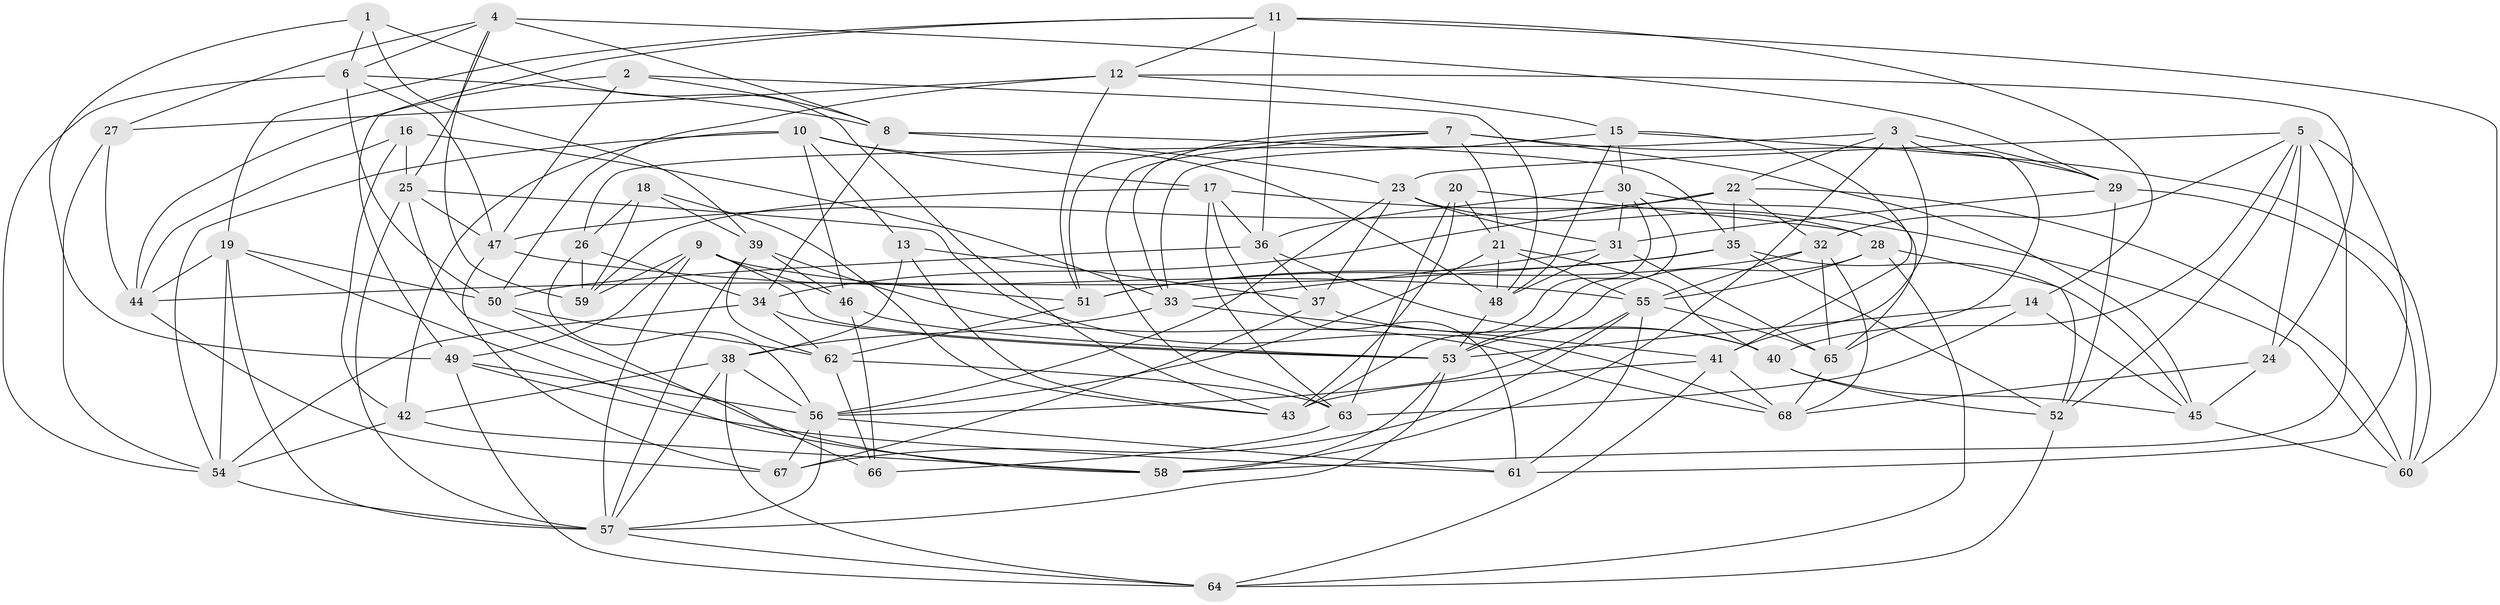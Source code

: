 // original degree distribution, {4: 1.0}
// Generated by graph-tools (version 1.1) at 2025/26/03/09/25 03:26:51]
// undirected, 68 vertices, 197 edges
graph export_dot {
graph [start="1"]
  node [color=gray90,style=filled];
  1;
  2;
  3;
  4;
  5;
  6;
  7;
  8;
  9;
  10;
  11;
  12;
  13;
  14;
  15;
  16;
  17;
  18;
  19;
  20;
  21;
  22;
  23;
  24;
  25;
  26;
  27;
  28;
  29;
  30;
  31;
  32;
  33;
  34;
  35;
  36;
  37;
  38;
  39;
  40;
  41;
  42;
  43;
  44;
  45;
  46;
  47;
  48;
  49;
  50;
  51;
  52;
  53;
  54;
  55;
  56;
  57;
  58;
  59;
  60;
  61;
  62;
  63;
  64;
  65;
  66;
  67;
  68;
  1 -- 6 [weight=1.0];
  1 -- 39 [weight=1.0];
  1 -- 43 [weight=1.0];
  1 -- 49 [weight=1.0];
  2 -- 8 [weight=1.0];
  2 -- 44 [weight=1.0];
  2 -- 47 [weight=1.0];
  2 -- 48 [weight=1.0];
  3 -- 22 [weight=1.0];
  3 -- 26 [weight=1.0];
  3 -- 29 [weight=1.0];
  3 -- 41 [weight=1.0];
  3 -- 58 [weight=1.0];
  3 -- 65 [weight=1.0];
  4 -- 6 [weight=1.0];
  4 -- 8 [weight=1.0];
  4 -- 25 [weight=1.0];
  4 -- 27 [weight=1.0];
  4 -- 29 [weight=1.0];
  4 -- 59 [weight=1.0];
  5 -- 23 [weight=1.0];
  5 -- 24 [weight=1.0];
  5 -- 32 [weight=1.0];
  5 -- 40 [weight=1.0];
  5 -- 52 [weight=1.0];
  5 -- 58 [weight=2.0];
  5 -- 61 [weight=1.0];
  6 -- 8 [weight=1.0];
  6 -- 47 [weight=1.0];
  6 -- 50 [weight=1.0];
  6 -- 54 [weight=1.0];
  7 -- 21 [weight=1.0];
  7 -- 29 [weight=1.0];
  7 -- 33 [weight=1.0];
  7 -- 45 [weight=1.0];
  7 -- 51 [weight=1.0];
  7 -- 63 [weight=1.0];
  8 -- 23 [weight=1.0];
  8 -- 34 [weight=1.0];
  8 -- 35 [weight=1.0];
  9 -- 46 [weight=1.0];
  9 -- 49 [weight=1.0];
  9 -- 51 [weight=1.0];
  9 -- 53 [weight=1.0];
  9 -- 57 [weight=1.0];
  9 -- 59 [weight=1.0];
  10 -- 13 [weight=1.0];
  10 -- 17 [weight=1.0];
  10 -- 42 [weight=1.0];
  10 -- 46 [weight=1.0];
  10 -- 48 [weight=1.0];
  10 -- 54 [weight=1.0];
  11 -- 12 [weight=1.0];
  11 -- 14 [weight=1.0];
  11 -- 19 [weight=1.0];
  11 -- 36 [weight=1.0];
  11 -- 49 [weight=1.0];
  11 -- 60 [weight=1.0];
  12 -- 15 [weight=1.0];
  12 -- 24 [weight=1.0];
  12 -- 27 [weight=1.0];
  12 -- 50 [weight=1.0];
  12 -- 51 [weight=1.0];
  13 -- 37 [weight=1.0];
  13 -- 38 [weight=1.0];
  13 -- 43 [weight=1.0];
  14 -- 45 [weight=1.0];
  14 -- 53 [weight=1.0];
  14 -- 63 [weight=1.0];
  15 -- 30 [weight=1.0];
  15 -- 33 [weight=1.0];
  15 -- 41 [weight=1.0];
  15 -- 48 [weight=1.0];
  15 -- 60 [weight=1.0];
  16 -- 25 [weight=1.0];
  16 -- 33 [weight=1.0];
  16 -- 42 [weight=1.0];
  16 -- 44 [weight=1.0];
  17 -- 36 [weight=1.0];
  17 -- 59 [weight=1.0];
  17 -- 60 [weight=1.0];
  17 -- 61 [weight=1.0];
  17 -- 63 [weight=1.0];
  18 -- 26 [weight=1.0];
  18 -- 39 [weight=1.0];
  18 -- 43 [weight=1.0];
  18 -- 59 [weight=1.0];
  19 -- 44 [weight=1.0];
  19 -- 50 [weight=1.0];
  19 -- 54 [weight=1.0];
  19 -- 57 [weight=1.0];
  19 -- 58 [weight=1.0];
  20 -- 21 [weight=1.0];
  20 -- 28 [weight=1.0];
  20 -- 43 [weight=1.0];
  20 -- 63 [weight=1.0];
  21 -- 40 [weight=1.0];
  21 -- 48 [weight=1.0];
  21 -- 55 [weight=1.0];
  21 -- 56 [weight=1.0];
  22 -- 32 [weight=1.0];
  22 -- 34 [weight=1.0];
  22 -- 35 [weight=1.0];
  22 -- 47 [weight=1.0];
  22 -- 60 [weight=1.0];
  23 -- 28 [weight=1.0];
  23 -- 31 [weight=1.0];
  23 -- 37 [weight=1.0];
  23 -- 56 [weight=1.0];
  24 -- 45 [weight=1.0];
  24 -- 68 [weight=1.0];
  25 -- 47 [weight=1.0];
  25 -- 57 [weight=1.0];
  25 -- 58 [weight=1.0];
  25 -- 68 [weight=1.0];
  26 -- 34 [weight=1.0];
  26 -- 56 [weight=1.0];
  26 -- 59 [weight=2.0];
  27 -- 44 [weight=1.0];
  27 -- 54 [weight=1.0];
  28 -- 52 [weight=1.0];
  28 -- 53 [weight=1.0];
  28 -- 55 [weight=1.0];
  28 -- 64 [weight=1.0];
  29 -- 31 [weight=1.0];
  29 -- 52 [weight=1.0];
  29 -- 60 [weight=1.0];
  30 -- 31 [weight=1.0];
  30 -- 36 [weight=1.0];
  30 -- 43 [weight=1.0];
  30 -- 53 [weight=1.0];
  30 -- 65 [weight=1.0];
  31 -- 33 [weight=1.0];
  31 -- 48 [weight=1.0];
  31 -- 65 [weight=1.0];
  32 -- 51 [weight=1.0];
  32 -- 55 [weight=1.0];
  32 -- 65 [weight=1.0];
  32 -- 68 [weight=1.0];
  33 -- 38 [weight=1.0];
  33 -- 41 [weight=1.0];
  34 -- 53 [weight=1.0];
  34 -- 54 [weight=1.0];
  34 -- 62 [weight=1.0];
  35 -- 44 [weight=1.0];
  35 -- 45 [weight=1.0];
  35 -- 51 [weight=1.0];
  35 -- 52 [weight=1.0];
  36 -- 37 [weight=1.0];
  36 -- 40 [weight=1.0];
  36 -- 50 [weight=1.0];
  37 -- 40 [weight=1.0];
  37 -- 67 [weight=2.0];
  38 -- 42 [weight=1.0];
  38 -- 56 [weight=1.0];
  38 -- 57 [weight=1.0];
  38 -- 64 [weight=1.0];
  39 -- 46 [weight=1.0];
  39 -- 57 [weight=1.0];
  39 -- 62 [weight=1.0];
  39 -- 68 [weight=1.0];
  40 -- 45 [weight=1.0];
  40 -- 52 [weight=1.0];
  41 -- 43 [weight=1.0];
  41 -- 64 [weight=1.0];
  41 -- 68 [weight=1.0];
  42 -- 54 [weight=1.0];
  42 -- 58 [weight=2.0];
  44 -- 67 [weight=1.0];
  45 -- 60 [weight=1.0];
  46 -- 53 [weight=2.0];
  46 -- 66 [weight=1.0];
  47 -- 55 [weight=1.0];
  47 -- 67 [weight=1.0];
  48 -- 53 [weight=1.0];
  49 -- 56 [weight=1.0];
  49 -- 61 [weight=1.0];
  49 -- 64 [weight=1.0];
  50 -- 62 [weight=1.0];
  50 -- 66 [weight=1.0];
  51 -- 62 [weight=1.0];
  52 -- 64 [weight=1.0];
  53 -- 57 [weight=1.0];
  53 -- 58 [weight=1.0];
  54 -- 57 [weight=2.0];
  55 -- 56 [weight=1.0];
  55 -- 61 [weight=1.0];
  55 -- 65 [weight=1.0];
  55 -- 67 [weight=1.0];
  56 -- 57 [weight=1.0];
  56 -- 61 [weight=2.0];
  56 -- 67 [weight=1.0];
  57 -- 64 [weight=1.0];
  62 -- 63 [weight=1.0];
  62 -- 66 [weight=1.0];
  63 -- 66 [weight=1.0];
  65 -- 68 [weight=1.0];
}
